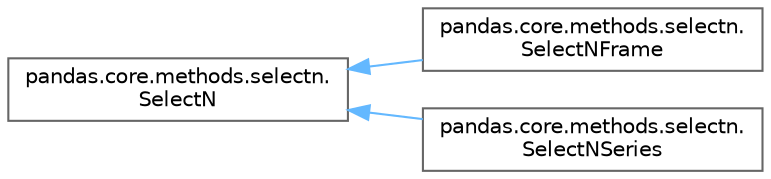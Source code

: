 digraph "Graphical Class Hierarchy"
{
 // LATEX_PDF_SIZE
  bgcolor="transparent";
  edge [fontname=Helvetica,fontsize=10,labelfontname=Helvetica,labelfontsize=10];
  node [fontname=Helvetica,fontsize=10,shape=box,height=0.2,width=0.4];
  rankdir="LR";
  Node0 [id="Node000000",label="pandas.core.methods.selectn.\lSelectN",height=0.2,width=0.4,color="grey40", fillcolor="white", style="filled",URL="$da/df5/classpandas_1_1core_1_1methods_1_1selectn_1_1SelectN.html",tooltip=" "];
  Node0 -> Node1 [id="edge4579_Node000000_Node000001",dir="back",color="steelblue1",style="solid",tooltip=" "];
  Node1 [id="Node000001",label="pandas.core.methods.selectn.\lSelectNFrame",height=0.2,width=0.4,color="grey40", fillcolor="white", style="filled",URL="$d3/d05/classpandas_1_1core_1_1methods_1_1selectn_1_1SelectNFrame.html",tooltip=" "];
  Node0 -> Node2 [id="edge4580_Node000000_Node000002",dir="back",color="steelblue1",style="solid",tooltip=" "];
  Node2 [id="Node000002",label="pandas.core.methods.selectn.\lSelectNSeries",height=0.2,width=0.4,color="grey40", fillcolor="white", style="filled",URL="$d4/d15/classpandas_1_1core_1_1methods_1_1selectn_1_1SelectNSeries.html",tooltip=" "];
}
